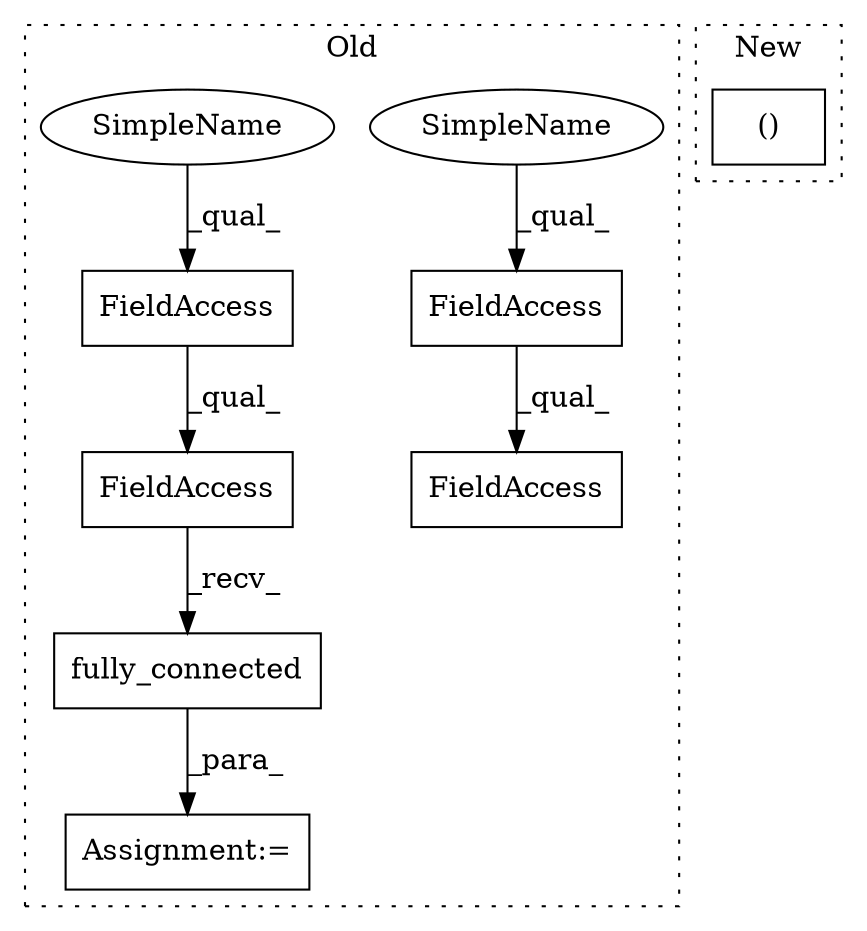 digraph G {
subgraph cluster0 {
1 [label="fully_connected" a="32" s="12501,12655" l="16,1" shape="box"];
3 [label="FieldAccess" a="22" s="12475" l="25" shape="box"];
4 [label="FieldAccess" a="22" s="12475" l="18" shape="box"];
5 [label="FieldAccess" a="22" s="12291" l="18" shape="box"];
6 [label="FieldAccess" a="22" s="12291" l="25" shape="box"];
7 [label="Assignment:=" a="7" s="12474" l="1" shape="box"];
8 [label="SimpleName" a="42" s="12291" l="10" shape="ellipse"];
9 [label="SimpleName" a="42" s="12475" l="10" shape="ellipse"];
label = "Old";
style="dotted";
}
subgraph cluster1 {
2 [label="()" a="106" s="12339" l="20" shape="box"];
label = "New";
style="dotted";
}
1 -> 7 [label="_para_"];
3 -> 1 [label="_recv_"];
4 -> 3 [label="_qual_"];
5 -> 6 [label="_qual_"];
8 -> 5 [label="_qual_"];
9 -> 4 [label="_qual_"];
}